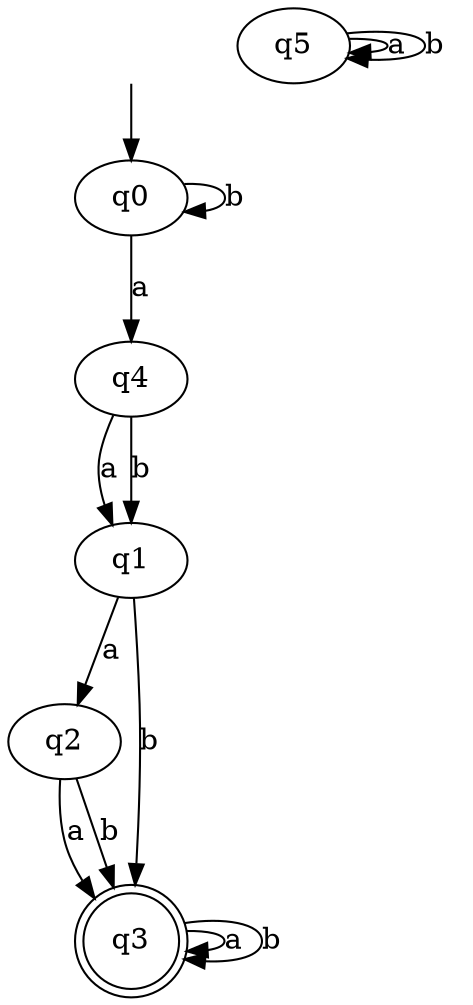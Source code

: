 digraph {
	start [style = "invis"]
	start -> "q0"
	"q0"
	"q4"
	"q0" -> "q4"
[label = "a"]	"q0" -> "q0"
[label = "b"]	"q1"
	"q2"
	"q1" -> "q2"
[label = "a"]	"q3" [shape=doublecircle]
	"q1" -> "q3"
[label = "b"]	"q2" -> "q3"
[label = "a"]	"q2" -> "q3"
[label = "b"]	"q3" -> "q3"
[label = "a"]	"q3" -> "q3"
[label = "b"]	"q4" -> "q1"
[label = "a"]	"q4" -> "q1"
[label = "b"]	"q5"
	"q5" -> "q5"
[label = "a"]	"q5" -> "q5"
[label = "b"]}